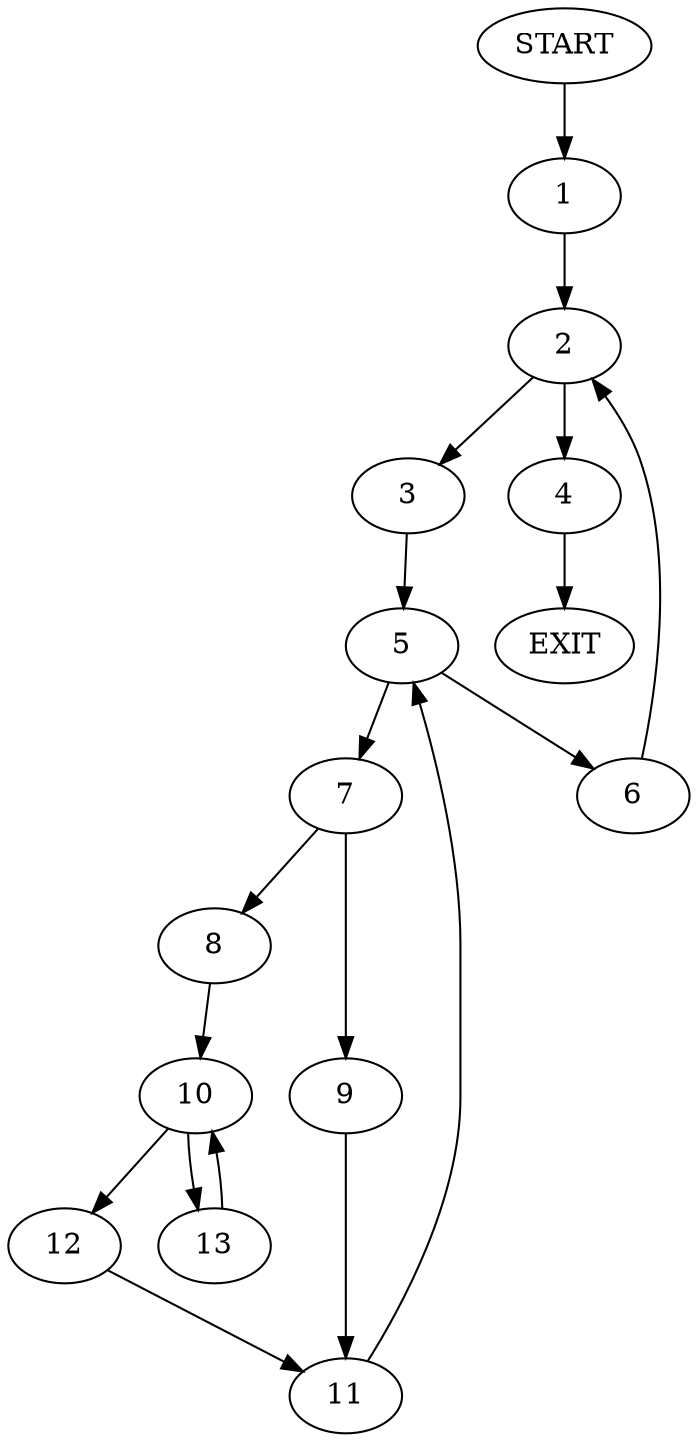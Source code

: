 digraph {
0 [label="START"]
14 [label="EXIT"]
0 -> 1
1 -> 2
2 -> 3
2 -> 4
3 -> 5
4 -> 14
5 -> 6
5 -> 7
6 -> 2
7 -> 8
7 -> 9
8 -> 10
9 -> 11
10 -> 12
10 -> 13
13 -> 10
12 -> 11
11 -> 5
}

